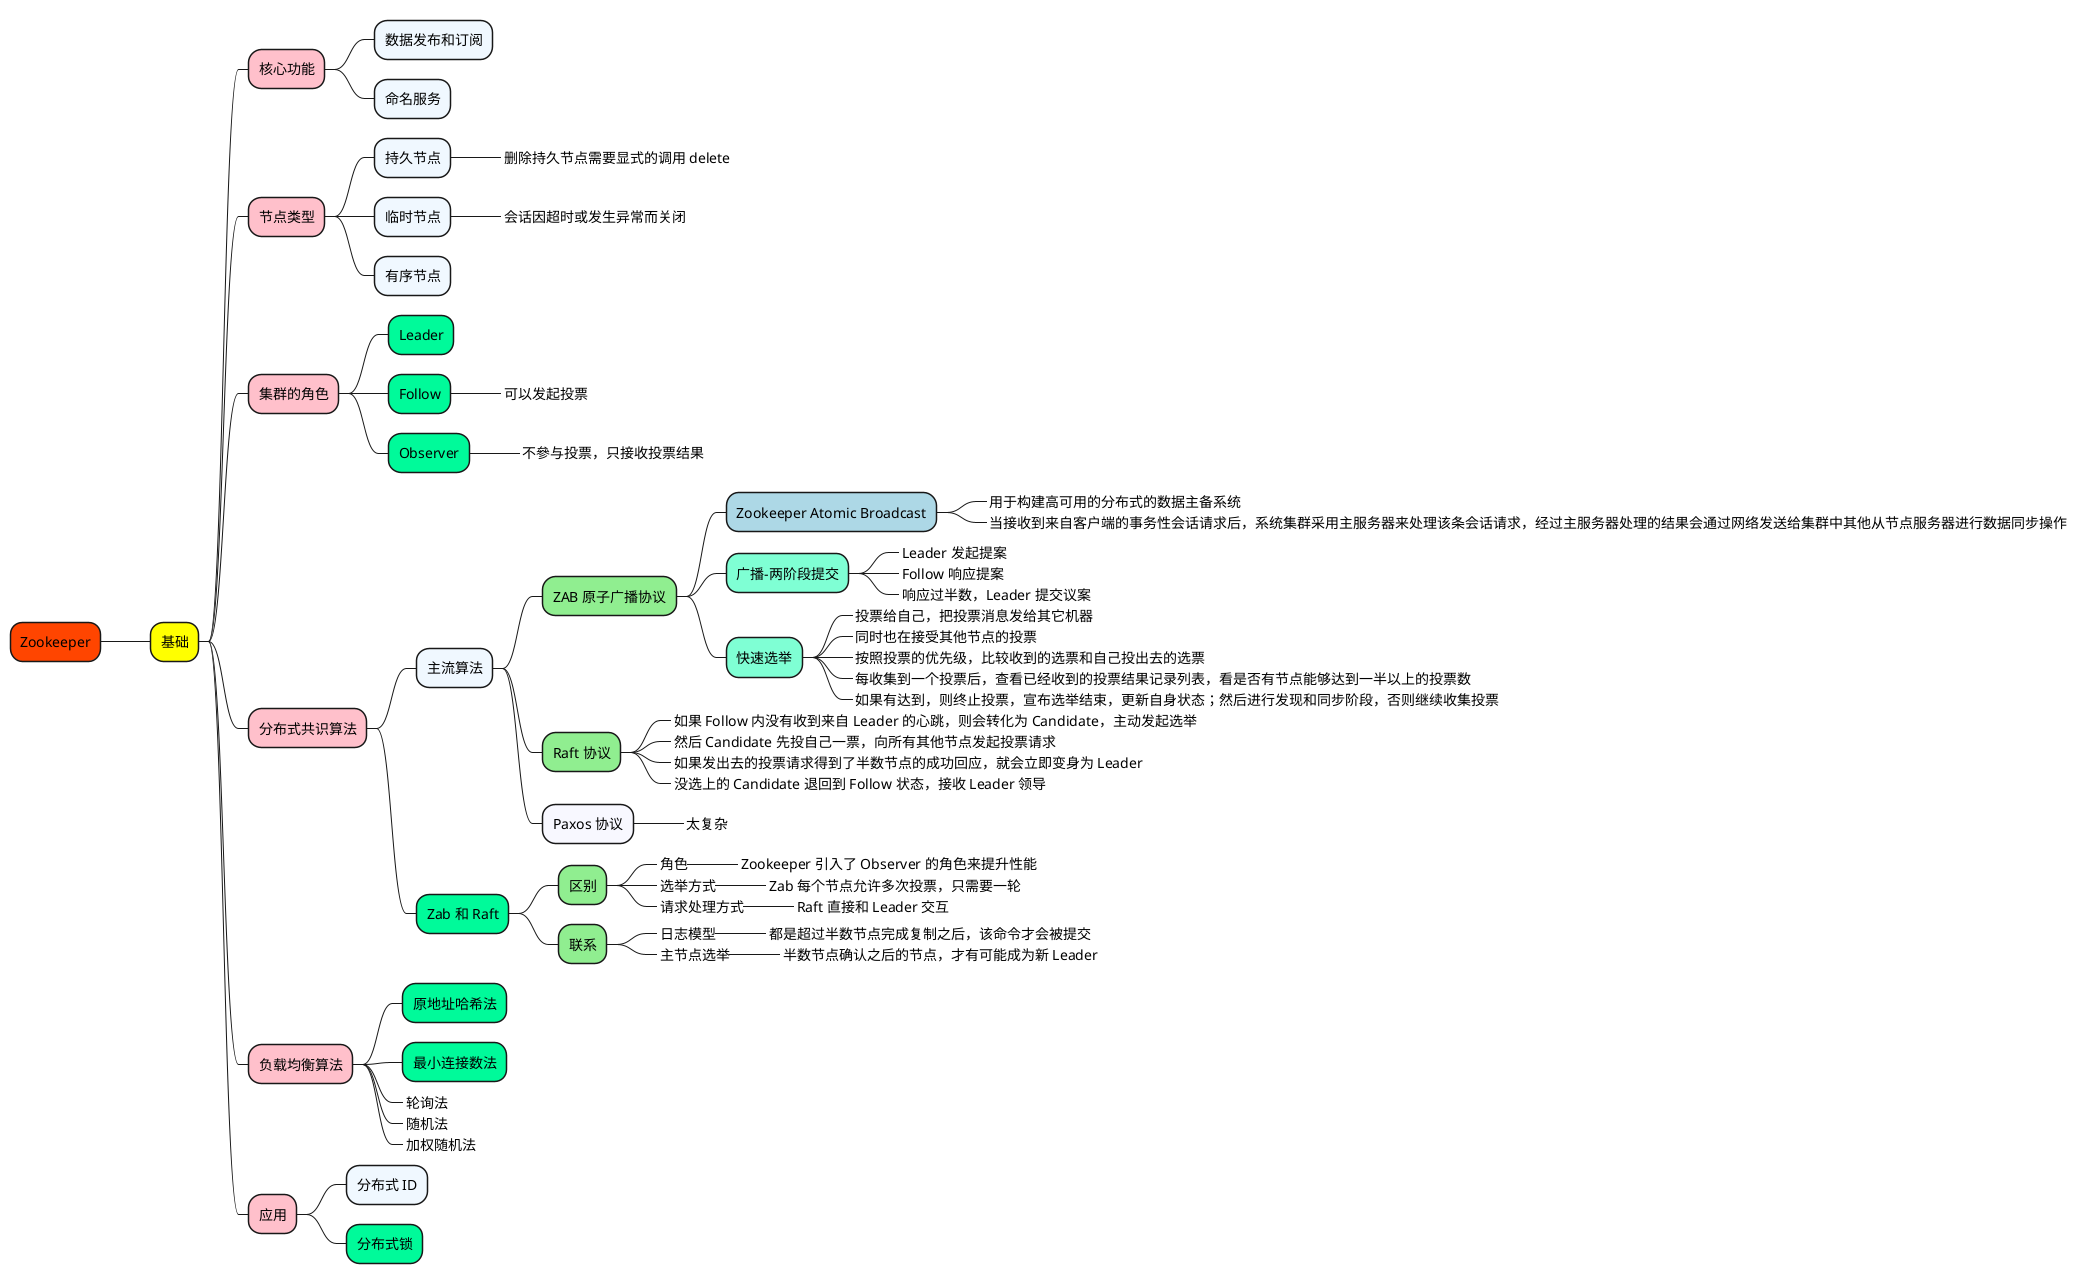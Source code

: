 @startmindmap

+[#OrangeRed] Zookeeper

++[#yellow] 基础

+++[#Pink] 核心功能

++++[#AliceBlue] 数据发布和订阅
++++[#AliceBlue] 命名服务


+++[#Pink] 节点类型

++++[#AliceBlue] 持久节点
+++++[#GhostWhite]_ 删除持久节点需要显式的调用 delete
++++[#AliceBlue] 临时节点
+++++[#GhostWhite]_ 会话因超时或发生异常而关闭
++++[#AliceBlue] 有序节点


+++[#Pink] 集群的角色

++++[#MediumSpringGreen] Leader
++++[#MediumSpringGreen] Follow
+++++[#LightGreen]_ 可以发起投票
++++[#MediumSpringGreen] Observer
+++++[#LightGreen]_ 不參与投票，只接收投票结果


+++[#Pink] 分布式共识算法

++++[#AliceBlue] 主流算法

+++++[#LightGreen] ZAB 原子广播协议
++++++[#LightBlue] Zookeeper Atomic Broadcast
+++++++[#Aquamarine]_ 用于构建高可用的分布式的数据主备系统
+++++++[#Aquamarine]_ 当接收到来自客户端的事务性会话请求后，系统集群采用主服务器来处理该条会话请求，经过主服务器处理的结果会通过网络发送给集群中其他从节点服务器进行数据同步操作

++++++[#Aquamarine] 广播-两阶段提交
+++++++[#Aquamarine]_ Leader 发起提案
+++++++[#Aquamarine]_ Follow 响应提案
+++++++[#Aquamarine]_ 响应过半数，Leader 提交议案

++++++[#Aquamarine] 快速选举
+++++++[#Aquamarine]_ 投票给自己，把投票消息发给其它机器
+++++++[#Aquamarine]_ 同时也在接受其他节点的投票
+++++++[#Aquamarine]_ 按照投票的优先级，比较收到的选票和自己投出去的选票
+++++++[#Aquamarine]_ 每收集到一个投票后，查看已经收到的投票结果记录列表，看是否有节点能够达到一半以上的投票数
+++++++[#Aquamarine]_ 如果有达到，则终止投票，宣布选举结束，更新自身状态；然后进行发现和同步阶段，否则继续收集投票

+++++[#LightGreen] Raft 协议
++++++[#LightBlue]_ 如果 Follow 内没有收到来自 Leader 的心跳，则会转化为 Candidate，主动发起选举
++++++[#LightBlue]_ 然后 Candidate 先投自己一票，向所有其他节点发起投票请求
++++++[#LightBlue]_ 如果发出去的投票请求得到了半数节点的成功回应，就会立即变身为 Leader
++++++[#LightBlue]_ 没选上的 Candidate 退回到 Follow 状态，接收 Leader 领导

+++++[#GhostWhite] Paxos 协议
++++++[#LightBlue]_ 太复杂

++++[#MediumSpringGreen] Zab 和 Raft

+++++[#LightGreen] 区别
++++++[#Aquamarine]_ 角色
+++++++[#Aquamarine]_ Zookeeper 引入了 Observer 的角色来提升性能
++++++[#Aquamarine]_ 选举方式
+++++++[#Aquamarine]_ Zab 每个节点允许多次投票，只需要一轮
++++++[#Aquamarine]_ 请求处理方式
+++++++[#Aquamarine]_ Raft 直接和 Leader 交互

+++++[#LightGreen] 联系
++++++[#Aquamarine]_ 日志模型
+++++++[#Aquamarine]_ 都是超过半数节点完成复制之后，该命令才会被提交
++++++[#Aquamarine]_ 主节点选举
+++++++[#Aquamarine]_ 半数节点确认之后的节点，才有可能成为新 Leader


+++[#Pink] 负载均衡算法

++++[#MediumSpringGreen] 原地址哈希法
++++[#MediumSpringGreen] 最小连接数法
++++[#AliceBlue]_ 轮询法
++++[#AliceBlue]_ 随机法
++++[#AliceBlue]_ 加权随机法


+++[#Pink] 应用

++++[#AliceBlue] 分布式 ID
++++[#MediumSpringGreen] 分布式锁


@endmindmap